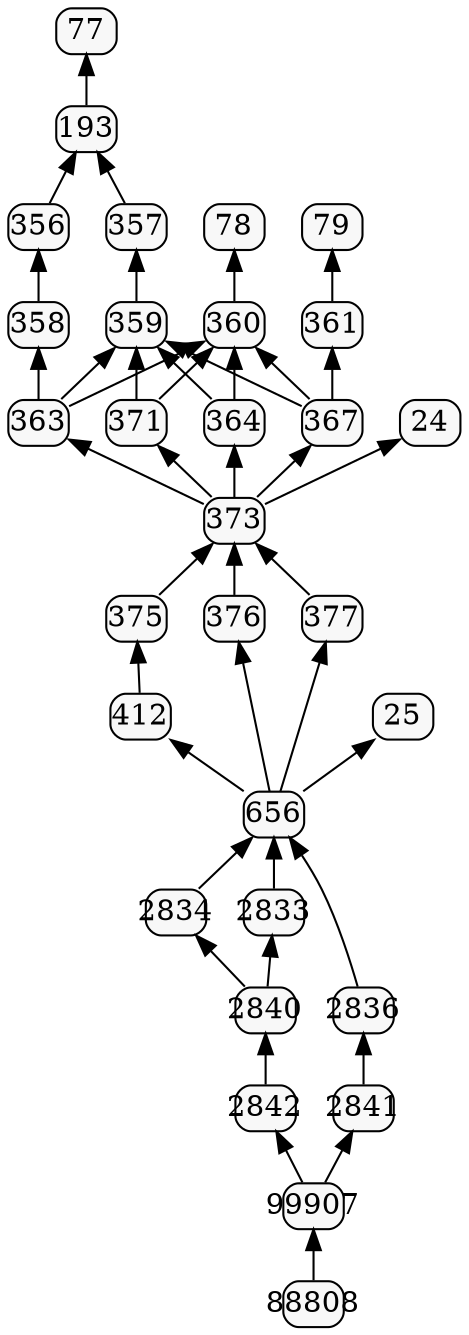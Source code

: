 digraph {
rankdir=BT
ranksep=0.35
node [shape=box style="filled,rounded" fixedsize=true color = "#000000" fillcolor="#F8F8F8" width=0.4 height=0.3]
edge [fontsize=9]
193 -> 77 [color="#000000" fontcolor="#00AA00"]
356 -> 193 [color="#000000" fontcolor="#00AA00"]
357 -> 193 [color="#000000" fontcolor="#00AA00"]
358 -> 356 [color="#000000" fontcolor="#00AA00"]
359 -> 357 [color="#000000" fontcolor="#00AA00"]
360 -> 78 [color="#000000" fontcolor="#00AA00"]
361 -> 79 [color="#000000" fontcolor="#00AA00"]
363 -> 358 [color="#000000" fontcolor="#00AA00"]
363 -> 359 [color="#000000" fontcolor="#00AA00"]
363 -> 360 [color="#000000" fontcolor="#00AA00"]
364 -> 359 [color="#000000" fontcolor="#00AA00"]
364 -> 360 [color="#000000" fontcolor="#00AA00"]
367 -> 359 [color="#000000" fontcolor="#00AA00"]
367 -> 360 [color="#000000" fontcolor="#00AA00"]
367 -> 361 [color="#000000" fontcolor="#00AA00"]
371 -> 359 [color="#000000" fontcolor="#00AA00"]
371 -> 360 [color="#000000" fontcolor="#00AA00"]
373 -> 24 [color="#000000" fontcolor="#00AA00"]
373 -> 363 [color="#000000" fontcolor="#00AA00"]
373 -> 364 [color="#000000" fontcolor="#00AA00"]
373 -> 367 [color="#000000" fontcolor="#00AA00"]
373 -> 371 [color="#000000" fontcolor="#00AA00"]
375 -> 373 [color="#000000" fontcolor="#00AA00"]
376 -> 373 [color="#000000" fontcolor="#00AA00"]
377 -> 373 [color="#000000" fontcolor="#00AA00"]
412 -> 375 [color="#000000" fontcolor="#00AA00"]
656 -> 25 [color="#000000" fontcolor="#00AA00"]
656 -> 376 [color="#000000" fontcolor="#00AA00"]
656 -> 377 [color="#000000" fontcolor="#00AA00"]
656 -> 412 [color="#000000" fontcolor="#00AA00"]
2833 -> 656 [color="#000000" fontcolor="#00AA00"]
2834 -> 656 [color="#000000" fontcolor="#00AA00"]
2836 -> 656 [color="#000000" fontcolor="#00AA00"]
2840 -> 2833 [color="#000000" fontcolor="#00AA00"]
2840 -> 2834 [color="#000000" fontcolor="#00AA00"]
2841 -> 2836 [color="#000000" fontcolor="#00AA00"]
2842 -> 2840 [color="#000000" fontcolor="#00AA00"]
88808 -> 99907 [color="#000000" fontcolor="#00AA00"]
99907 -> 2841 [color="#000000" fontcolor="#00AA00"]
99907 -> 2842 [color="#000000" fontcolor="#00AA00"]
}